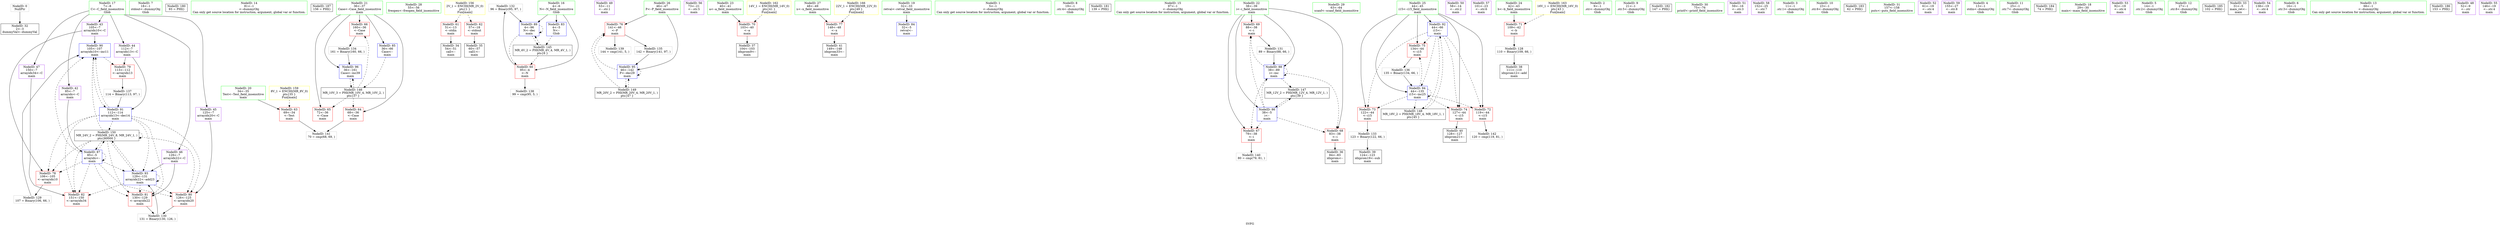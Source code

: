digraph "SVFG" {
	label="SVFG";

	Node0x561fa2351120 [shape=record,color=grey,label="{NodeID: 0\nNullPtr}"];
	Node0x561fa2351120 -> Node0x561fa2367810[style=solid];
	Node0x561fa236b7b0 [shape=record,color=blue,label="{NodeID: 90\n105\<--107\narrayidx10\<--inc11\nmain\n}"];
	Node0x561fa236b7b0 -> Node0x561fa236ae90[style=dashed];
	Node0x561fa236b7b0 -> Node0x561fa236b880[style=dashed];
	Node0x561fa2351760 [shape=record,color=green,label="{NodeID: 7\n18\<--1\nstdout\<--dummyObj\nGlob }"];
	Node0x561fa21c6b40 [shape=record,color=black,label="{NodeID: 180\n93 = PHI()\n}"];
	Node0x561fa23506e0 [shape=record,color=green,label="{NodeID: 14\n81\<--1\n\<--dummyObj\nCan only get source location for instruction, argument, global var or function.}"];
	Node0x561fa2380ad0 [shape=record,color=black,label="{NodeID: 187\n156 = PHI()\n}"];
	Node0x561fa2366e60 [shape=record,color=green,label="{NodeID: 21\n36\<--37\nCase\<--Case_field_insensitive\nmain\n}"];
	Node0x561fa2366e60 -> Node0x561fa236a260[style=solid];
	Node0x561fa2366e60 -> Node0x561fa236a330[style=solid];
	Node0x561fa2366e60 -> Node0x561fa236a400[style=solid];
	Node0x561fa2366e60 -> Node0x561fa236b3a0[style=solid];
	Node0x561fa2366e60 -> Node0x561fa2368540[style=solid];
	Node0x561fa2367410 [shape=record,color=green,label="{NodeID: 28\n55\<--56\nfreopen\<--freopen_field_insensitive\n}"];
	Node0x561fa2367ab0 [shape=record,color=black,label="{NodeID: 35\n60\<--57\ncall1\<--\nmain\n}"];
	Node0x561fa2368060 [shape=record,color=purple,label="{NodeID: 42\n85\<--7\narrayidx\<--C\nmain\n}"];
	Node0x561fa2368060 -> Node0x561fa236b540[style=solid];
	Node0x561fa236e2b0 [shape=record,color=grey,label="{NodeID: 132\n96 = Binary(95, 97, )\n}"];
	Node0x561fa236e2b0 -> Node0x561fa236b6e0[style=solid];
	Node0x561fa2369630 [shape=record,color=purple,label="{NodeID: 49\n53\<--11\n\<--.str.1\nmain\n}"];
	Node0x561fa236f500 [shape=record,color=grey,label="{NodeID: 139\n144 = cmp(141, 5, )\n}"];
	Node0x561fa2369be0 [shape=record,color=purple,label="{NodeID: 56\n73\<--21\n\<--.str.5\nmain\n}"];
	Node0x561fa23747d0 [shape=record,color=black,label="{NodeID: 146\nMR_10V_3 = PHI(MR_10V_4, MR_10V_2, )\npts\{37 \}\n}"];
	Node0x561fa23747d0 -> Node0x561fa236a260[style=dashed];
	Node0x561fa23747d0 -> Node0x561fa236a330[style=dashed];
	Node0x561fa23747d0 -> Node0x561fa236a400[style=dashed];
	Node0x561fa23747d0 -> Node0x561fa2368540[style=dashed];
	Node0x561fa236a190 [shape=record,color=red,label="{NodeID: 63\n69\<--34\n\<--Test\nmain\n}"];
	Node0x561fa236a190 -> Node0x561fa236f800[style=solid];
	Node0x561fa236a740 [shape=record,color=red,label="{NodeID: 70\n103\<--40\n\<--a\nmain\n}"];
	Node0x561fa236a740 -> Node0x561fa2367c50[style=solid];
	Node0x561fa236acf0 [shape=record,color=red,label="{NodeID: 77\n148\<--48\n\<--x\nmain\n}"];
	Node0x561fa236acf0 -> Node0x561fa2367f90[style=solid];
	Node0x561fa236b2d0 [shape=record,color=blue,label="{NodeID: 84\n32\<--5\nretval\<--\nmain\n}"];
	Node0x561fa234fe90 [shape=record,color=green,label="{NodeID: 1\n5\<--1\n\<--dummyObj\nCan only get source location for instruction, argument, global var or function.}"];
	Node0x561fa236b880 [shape=record,color=blue,label="{NodeID: 91\n112\<--114\narrayidx13\<--dec14\nmain\n}"];
	Node0x561fa236b880 -> Node0x561fa236adc0[style=dashed];
	Node0x561fa236b880 -> Node0x561fa236af60[style=dashed];
	Node0x561fa236b880 -> Node0x561fa236b030[style=dashed];
	Node0x561fa236b880 -> Node0x561fa236b100[style=dashed];
	Node0x561fa236b880 -> Node0x561fa236b7b0[style=dashed];
	Node0x561fa236b880 -> Node0x561fa236ba20[style=dashed];
	Node0x561fa236b880 -> Node0x561fa2375bd0[style=dashed];
	Node0x561fa2366590 [shape=record,color=green,label="{NodeID: 8\n19\<--1\n.str.4\<--dummyObj\nGlob }"];
	Node0x561fa2380110 [shape=record,color=black,label="{NodeID: 181\n139 = PHI()\n}"];
	Node0x561fa23507e0 [shape=record,color=green,label="{NodeID: 15\n97\<--1\n\<--dummyObj\nCan only get source location for instruction, argument, global var or function.}"];
	Node0x561fa2366f30 [shape=record,color=green,label="{NodeID: 22\n38\<--39\ni\<--i_field_insensitive\nmain\n}"];
	Node0x561fa2366f30 -> Node0x561fa236a4d0[style=solid];
	Node0x561fa2366f30 -> Node0x561fa236a5a0[style=solid];
	Node0x561fa2366f30 -> Node0x561fa236a670[style=solid];
	Node0x561fa2366f30 -> Node0x561fa236b470[style=solid];
	Node0x561fa2366f30 -> Node0x561fa236b610[style=solid];
	Node0x561fa2367510 [shape=record,color=green,label="{NodeID: 29\n63\<--64\nscanf\<--scanf_field_insensitive\n}"];
	Node0x561fa2367b80 [shape=record,color=black,label="{NodeID: 36\n84\<--83\nidxprom\<--\nmain\n}"];
	Node0x561fa2368130 [shape=record,color=purple,label="{NodeID: 43\n105\<--7\narrayidx10\<--C\nmain\n}"];
	Node0x561fa2368130 -> Node0x561fa236adc0[style=solid];
	Node0x561fa2368130 -> Node0x561fa236b7b0[style=solid];
	Node0x561fa2368d60 [shape=record,color=grey,label="{NodeID: 133\n123 = Binary(122, 66, )\n}"];
	Node0x561fa2368d60 -> Node0x561fa2367df0[style=solid];
	Node0x561fa2369700 [shape=record,color=purple,label="{NodeID: 50\n58\<--14\n\<--.str.2\nmain\n}"];
	Node0x561fa236f680 [shape=record,color=grey,label="{NodeID: 140\n80 = cmp(79, 81, )\n}"];
	Node0x561fa2369cb0 [shape=record,color=purple,label="{NodeID: 57\n101\<--23\n\<--.str.6\nmain\n}"];
	Node0x561fa2374cd0 [shape=record,color=black,label="{NodeID: 147\nMR_12V_2 = PHI(MR_12V_4, MR_12V_1, )\npts\{39 \}\n}"];
	Node0x561fa2374cd0 -> Node0x561fa236b470[style=dashed];
	Node0x561fa236a260 [shape=record,color=red,label="{NodeID: 64\n68\<--36\n\<--Case\nmain\n}"];
	Node0x561fa236a260 -> Node0x561fa236f800[style=solid];
	Node0x561fa236a810 [shape=record,color=red,label="{NodeID: 71\n109\<--42\n\<--b\nmain\n}"];
	Node0x561fa236a810 -> Node0x561fa236dcb0[style=solid];
	Node0x561fa236adc0 [shape=record,color=red,label="{NodeID: 78\n106\<--105\n\<--arrayidx10\nmain\n}"];
	Node0x561fa236adc0 -> Node0x561fa236de30[style=solid];
	Node0x561fa236b3a0 [shape=record,color=blue,label="{NodeID: 85\n36\<--66\nCase\<--\nmain\n}"];
	Node0x561fa236b3a0 -> Node0x561fa23747d0[style=dashed];
	Node0x561fa2350460 [shape=record,color=green,label="{NodeID: 2\n9\<--1\n.str\<--dummyObj\nGlob }"];
	Node0x561fa236b950 [shape=record,color=blue,label="{NodeID: 92\n44\<--66\ni15\<--\nmain\n}"];
	Node0x561fa236b950 -> Node0x561fa236a8e0[style=dashed];
	Node0x561fa236b950 -> Node0x561fa236a9b0[style=dashed];
	Node0x561fa236b950 -> Node0x561fa236aa80[style=dashed];
	Node0x561fa236b950 -> Node0x561fa236ab50[style=dashed];
	Node0x561fa236b950 -> Node0x561fa236baf0[style=dashed];
	Node0x561fa236b950 -> Node0x561fa23751d0[style=dashed];
	Node0x561fa2366620 [shape=record,color=green,label="{NodeID: 9\n21\<--1\n.str.5\<--dummyObj\nGlob }"];
	Node0x561fa2380210 [shape=record,color=black,label="{NodeID: 182\n147 = PHI()\n}"];
	Node0x561fa23508e0 [shape=record,color=green,label="{NodeID: 16\n4\<--6\nN\<--N_field_insensitive\nGlob }"];
	Node0x561fa23508e0 -> Node0x561fa2369f20[style=solid];
	Node0x561fa23508e0 -> Node0x561fa236b1d0[style=solid];
	Node0x561fa23508e0 -> Node0x561fa236b6e0[style=solid];
	Node0x561fa2367000 [shape=record,color=green,label="{NodeID: 23\n40\<--41\na\<--a_field_insensitive\nmain\n}"];
	Node0x561fa2367000 -> Node0x561fa236a740[style=solid];
	Node0x561fa2367610 [shape=record,color=green,label="{NodeID: 30\n75\<--76\nprintf\<--printf_field_insensitive\n}"];
	Node0x561fa2367c50 [shape=record,color=black,label="{NodeID: 37\n104\<--103\nidxprom9\<--\nmain\n}"];
	Node0x561fa2368200 [shape=record,color=purple,label="{NodeID: 44\n112\<--7\narrayidx13\<--C\nmain\n}"];
	Node0x561fa2368200 -> Node0x561fa236ae90[style=solid];
	Node0x561fa2368200 -> Node0x561fa236b880[style=solid];
	Node0x561fa2368ee0 [shape=record,color=grey,label="{NodeID: 134\n161 = Binary(160, 66, )\n}"];
	Node0x561fa2368ee0 -> Node0x561fa2368540[style=solid];
	Node0x561fa23697d0 [shape=record,color=purple,label="{NodeID: 51\n59\<--16\n\<--.str.3\nmain\n}"];
	Node0x561fa236f800 [shape=record,color=grey,label="{NodeID: 141\n70 = cmp(68, 69, )\n}"];
	Node0x561fa2369d80 [shape=record,color=purple,label="{NodeID: 58\n152\<--25\n\<--.str.7\nmain\n}"];
	Node0x561fa23751d0 [shape=record,color=black,label="{NodeID: 148\nMR_18V_2 = PHI(MR_18V_4, MR_18V_1, )\npts\{45 \}\n}"];
	Node0x561fa23751d0 -> Node0x561fa236b950[style=dashed];
	Node0x561fa236a330 [shape=record,color=red,label="{NodeID: 65\n72\<--36\n\<--Case\nmain\n}"];
	Node0x561fa236a8e0 [shape=record,color=red,label="{NodeID: 72\n119\<--44\n\<--i15\nmain\n}"];
	Node0x561fa236a8e0 -> Node0x561fa236f980[style=solid];
	Node0x561fa2378950 [shape=record,color=yellow,style=double,label="{NodeID: 162\n14V_1 = ENCHI(MR_14V_0)\npts\{41 \}\nFun[main]}"];
	Node0x561fa2378950 -> Node0x561fa236a740[style=dashed];
	Node0x561fa236ae90 [shape=record,color=red,label="{NodeID: 79\n113\<--112\n\<--arrayidx13\nmain\n}"];
	Node0x561fa236ae90 -> Node0x561fa2369360[style=solid];
	Node0x561fa236b470 [shape=record,color=blue,label="{NodeID: 86\n38\<--5\ni\<--\nmain\n}"];
	Node0x561fa236b470 -> Node0x561fa236a4d0[style=dashed];
	Node0x561fa236b470 -> Node0x561fa236a5a0[style=dashed];
	Node0x561fa236b470 -> Node0x561fa236a670[style=dashed];
	Node0x561fa236b470 -> Node0x561fa236b610[style=dashed];
	Node0x561fa236b470 -> Node0x561fa2374cd0[style=dashed];
	Node0x561fa23504f0 [shape=record,color=green,label="{NodeID: 3\n11\<--1\n.str.1\<--dummyObj\nGlob }"];
	Node0x561fa236ba20 [shape=record,color=blue,label="{NodeID: 93\n129\<--131\narrayidx22\<--add23\nmain\n}"];
	Node0x561fa236ba20 -> Node0x561fa236af60[style=dashed];
	Node0x561fa236ba20 -> Node0x561fa236b030[style=dashed];
	Node0x561fa236ba20 -> Node0x561fa236b100[style=dashed];
	Node0x561fa236ba20 -> Node0x561fa236ba20[style=dashed];
	Node0x561fa236ba20 -> Node0x561fa2375bd0[style=dashed];
	Node0x561fa23666f0 [shape=record,color=green,label="{NodeID: 10\n23\<--1\n.str.6\<--dummyObj\nGlob }"];
	Node0x561fa2380700 [shape=record,color=black,label="{NodeID: 183\n62 = PHI()\n}"];
	Node0x561fa2366b70 [shape=record,color=green,label="{NodeID: 17\n7\<--8\nC\<--C_field_insensitive\nGlob }"];
	Node0x561fa2366b70 -> Node0x561fa2368060[style=solid];
	Node0x561fa2366b70 -> Node0x561fa2368130[style=solid];
	Node0x561fa2366b70 -> Node0x561fa2368200[style=solid];
	Node0x561fa2366b70 -> Node0x561fa23682d0[style=solid];
	Node0x561fa2366b70 -> Node0x561fa23683a0[style=solid];
	Node0x561fa2366b70 -> Node0x561fa2368470[style=solid];
	Node0x561fa23670d0 [shape=record,color=green,label="{NodeID: 24\n42\<--43\nb\<--b_field_insensitive\nmain\n}"];
	Node0x561fa23670d0 -> Node0x561fa236a810[style=solid];
	Node0x561fa2367710 [shape=record,color=green,label="{NodeID: 31\n157\<--158\nputs\<--puts_field_insensitive\n}"];
	Node0x561fa2367d20 [shape=record,color=black,label="{NodeID: 38\n111\<--110\nidxprom12\<--add\nmain\n}"];
	Node0x561fa236dcb0 [shape=record,color=grey,label="{NodeID: 128\n110 = Binary(109, 66, )\n}"];
	Node0x561fa236dcb0 -> Node0x561fa2367d20[style=solid];
	Node0x561fa23682d0 [shape=record,color=purple,label="{NodeID: 45\n125\<--7\narrayidx20\<--C\nmain\n}"];
	Node0x561fa23682d0 -> Node0x561fa236af60[style=solid];
	Node0x561fa2369060 [shape=record,color=grey,label="{NodeID: 135\n142 = Binary(141, 97, )\n}"];
	Node0x561fa2369060 -> Node0x561fa236bbc0[style=solid];
	Node0x561fa23698a0 [shape=record,color=purple,label="{NodeID: 52\n61\<--19\n\<--.str.4\nmain\n}"];
	Node0x561fa236f980 [shape=record,color=grey,label="{NodeID: 142\n120 = cmp(119, 81, )\n}"];
	Node0x561fa2369e50 [shape=record,color=purple,label="{NodeID: 59\n155\<--27\n\<--.str.8\nmain\n}"];
	Node0x561fa23756d0 [shape=record,color=black,label="{NodeID: 149\nMR_20V_2 = PHI(MR_20V_4, MR_20V_1, )\npts\{47 \}\n}"];
	Node0x561fa23756d0 -> Node0x561fa236ac20[style=dashed];
	Node0x561fa23756d0 -> Node0x561fa236bbc0[style=dashed];
	Node0x561fa236a400 [shape=record,color=red,label="{NodeID: 66\n160\<--36\n\<--Case\nmain\n}"];
	Node0x561fa236a400 -> Node0x561fa2368ee0[style=solid];
	Node0x561fa23779d0 [shape=record,color=yellow,style=double,label="{NodeID: 156\n2V_1 = ENCHI(MR_2V_0)\npts\{1 \}\nFun[main]}"];
	Node0x561fa23779d0 -> Node0x561fa2369ff0[style=dashed];
	Node0x561fa23779d0 -> Node0x561fa236a0c0[style=dashed];
	Node0x561fa236a9b0 [shape=record,color=red,label="{NodeID: 73\n122\<--44\n\<--i15\nmain\n}"];
	Node0x561fa236a9b0 -> Node0x561fa2368d60[style=solid];
	Node0x561fa2378a30 [shape=record,color=yellow,style=double,label="{NodeID: 163\n16V_1 = ENCHI(MR_16V_0)\npts\{43 \}\nFun[main]}"];
	Node0x561fa2378a30 -> Node0x561fa236a810[style=dashed];
	Node0x561fa236af60 [shape=record,color=red,label="{NodeID: 80\n126\<--125\n\<--arrayidx20\nmain\n}"];
	Node0x561fa236af60 -> Node0x561fa236dfb0[style=solid];
	Node0x561fa236b540 [shape=record,color=blue,label="{NodeID: 87\n85\<--5\narrayidx\<--\nmain\n}"];
	Node0x561fa236b540 -> Node0x561fa236adc0[style=dashed];
	Node0x561fa236b540 -> Node0x561fa236af60[style=dashed];
	Node0x561fa236b540 -> Node0x561fa236b030[style=dashed];
	Node0x561fa236b540 -> Node0x561fa236b100[style=dashed];
	Node0x561fa236b540 -> Node0x561fa236b540[style=dashed];
	Node0x561fa236b540 -> Node0x561fa236b7b0[style=dashed];
	Node0x561fa236b540 -> Node0x561fa236ba20[style=dashed];
	Node0x561fa236b540 -> Node0x561fa2375bd0[style=dashed];
	Node0x561fa2366250 [shape=record,color=green,label="{NodeID: 4\n13\<--1\nstdin\<--dummyObj\nGlob }"];
	Node0x561fa236baf0 [shape=record,color=blue,label="{NodeID: 94\n44\<--135\ni15\<--inc25\nmain\n}"];
	Node0x561fa236baf0 -> Node0x561fa236a8e0[style=dashed];
	Node0x561fa236baf0 -> Node0x561fa236a9b0[style=dashed];
	Node0x561fa236baf0 -> Node0x561fa236aa80[style=dashed];
	Node0x561fa236baf0 -> Node0x561fa236ab50[style=dashed];
	Node0x561fa236baf0 -> Node0x561fa236baf0[style=dashed];
	Node0x561fa236baf0 -> Node0x561fa23751d0[style=dashed];
	Node0x561fa234ffe0 [shape=record,color=green,label="{NodeID: 11\n25\<--1\n.str.7\<--dummyObj\nGlob }"];
	Node0x561fa23807d0 [shape=record,color=black,label="{NodeID: 184\n74 = PHI()\n}"];
	Node0x561fa2366c00 [shape=record,color=green,label="{NodeID: 18\n29\<--30\nmain\<--main_field_insensitive\n}"];
	Node0x561fa23671a0 [shape=record,color=green,label="{NodeID: 25\n44\<--45\ni15\<--i15_field_insensitive\nmain\n}"];
	Node0x561fa23671a0 -> Node0x561fa236a8e0[style=solid];
	Node0x561fa23671a0 -> Node0x561fa236a9b0[style=solid];
	Node0x561fa23671a0 -> Node0x561fa236aa80[style=solid];
	Node0x561fa23671a0 -> Node0x561fa236ab50[style=solid];
	Node0x561fa23671a0 -> Node0x561fa236b950[style=solid];
	Node0x561fa23671a0 -> Node0x561fa236baf0[style=solid];
	Node0x561fa2367810 [shape=record,color=black,label="{NodeID: 32\n2\<--3\ndummyVal\<--dummyVal\n}"];
	Node0x561fa2367df0 [shape=record,color=black,label="{NodeID: 39\n124\<--123\nidxprom19\<--sub\nmain\n}"];
	Node0x561fa236de30 [shape=record,color=grey,label="{NodeID: 129\n107 = Binary(106, 66, )\n}"];
	Node0x561fa236de30 -> Node0x561fa236b7b0[style=solid];
	Node0x561fa23683a0 [shape=record,color=purple,label="{NodeID: 46\n129\<--7\narrayidx22\<--C\nmain\n}"];
	Node0x561fa23683a0 -> Node0x561fa236b030[style=solid];
	Node0x561fa23683a0 -> Node0x561fa236ba20[style=solid];
	Node0x561fa23691e0 [shape=record,color=grey,label="{NodeID: 136\n135 = Binary(134, 66, )\n}"];
	Node0x561fa23691e0 -> Node0x561fa236baf0[style=solid];
	Node0x561fa2369970 [shape=record,color=purple,label="{NodeID: 53\n92\<--19\n\<--.str.4\nmain\n}"];
	Node0x561fa2369f20 [shape=record,color=red,label="{NodeID: 60\n95\<--4\n\<--N\nmain\n}"];
	Node0x561fa2369f20 -> Node0x561fa236e2b0[style=solid];
	Node0x561fa2369f20 -> Node0x561fa236f400[style=solid];
	Node0x561fa2375bd0 [shape=record,color=black,label="{NodeID: 150\nMR_24V_2 = PHI(MR_24V_8, MR_24V_1, )\npts\{80000 \}\n}"];
	Node0x561fa2375bd0 -> Node0x561fa236adc0[style=dashed];
	Node0x561fa2375bd0 -> Node0x561fa236af60[style=dashed];
	Node0x561fa2375bd0 -> Node0x561fa236b030[style=dashed];
	Node0x561fa2375bd0 -> Node0x561fa236b100[style=dashed];
	Node0x561fa2375bd0 -> Node0x561fa236b540[style=dashed];
	Node0x561fa2375bd0 -> Node0x561fa236b7b0[style=dashed];
	Node0x561fa2375bd0 -> Node0x561fa236ba20[style=dashed];
	Node0x561fa2375bd0 -> Node0x561fa2375bd0[style=dashed];
	Node0x561fa236a4d0 [shape=record,color=red,label="{NodeID: 67\n79\<--38\n\<--i\nmain\n}"];
	Node0x561fa236a4d0 -> Node0x561fa236f680[style=solid];
	Node0x561fa236aa80 [shape=record,color=red,label="{NodeID: 74\n127\<--44\n\<--i15\nmain\n}"];
	Node0x561fa236aa80 -> Node0x561fa2367ec0[style=solid];
	Node0x561fa236b030 [shape=record,color=red,label="{NodeID: 81\n130\<--129\n\<--arrayidx22\nmain\n}"];
	Node0x561fa236b030 -> Node0x561fa236dfb0[style=solid];
	Node0x561fa236b610 [shape=record,color=blue,label="{NodeID: 88\n38\<--89\ni\<--inc\nmain\n}"];
	Node0x561fa236b610 -> Node0x561fa236a4d0[style=dashed];
	Node0x561fa236b610 -> Node0x561fa236a5a0[style=dashed];
	Node0x561fa236b610 -> Node0x561fa236a670[style=dashed];
	Node0x561fa236b610 -> Node0x561fa236b610[style=dashed];
	Node0x561fa236b610 -> Node0x561fa2374cd0[style=dashed];
	Node0x561fa23662e0 [shape=record,color=green,label="{NodeID: 5\n14\<--1\n.str.2\<--dummyObj\nGlob }"];
	Node0x561fa236bbc0 [shape=record,color=blue,label="{NodeID: 95\n46\<--142\nP\<--dec29\nmain\n}"];
	Node0x561fa236bbc0 -> Node0x561fa236ac20[style=dashed];
	Node0x561fa236bbc0 -> Node0x561fa236bbc0[style=dashed];
	Node0x561fa236bbc0 -> Node0x561fa23756d0[style=dashed];
	Node0x561fa23500b0 [shape=record,color=green,label="{NodeID: 12\n27\<--1\n.str.8\<--dummyObj\nGlob }"];
	Node0x561fa23808d0 [shape=record,color=black,label="{NodeID: 185\n102 = PHI()\n}"];
	Node0x561fa2366cc0 [shape=record,color=green,label="{NodeID: 19\n32\<--33\nretval\<--retval_field_insensitive\nmain\n}"];
	Node0x561fa2366cc0 -> Node0x561fa236b2d0[style=solid];
	Node0x561fa2367270 [shape=record,color=green,label="{NodeID: 26\n46\<--47\nP\<--P_field_insensitive\nmain\n}"];
	Node0x561fa2367270 -> Node0x561fa236ac20[style=solid];
	Node0x561fa2367270 -> Node0x561fa236bbc0[style=solid];
	Node0x561fa2367910 [shape=record,color=black,label="{NodeID: 33\n31\<--5\nmain_ret\<--\nmain\n}"];
	Node0x561fa2367ec0 [shape=record,color=black,label="{NodeID: 40\n128\<--127\nidxprom21\<--\nmain\n}"];
	Node0x561fa236dfb0 [shape=record,color=grey,label="{NodeID: 130\n131 = Binary(130, 126, )\n}"];
	Node0x561fa236dfb0 -> Node0x561fa236ba20[style=solid];
	Node0x561fa2368470 [shape=record,color=purple,label="{NodeID: 47\n150\<--7\narrayidx34\<--C\nmain\n}"];
	Node0x561fa2368470 -> Node0x561fa236b100[style=solid];
	Node0x561fa2369360 [shape=record,color=grey,label="{NodeID: 137\n114 = Binary(113, 97, )\n}"];
	Node0x561fa2369360 -> Node0x561fa236b880[style=solid];
	Node0x561fa2369a40 [shape=record,color=purple,label="{NodeID: 54\n138\<--19\n\<--.str.4\nmain\n}"];
	Node0x561fa2369ff0 [shape=record,color=red,label="{NodeID: 61\n51\<--13\n\<--stdin\nmain\n}"];
	Node0x561fa2369ff0 -> Node0x561fa23679e0[style=solid];
	Node0x561fa236a5a0 [shape=record,color=red,label="{NodeID: 68\n83\<--38\n\<--i\nmain\n}"];
	Node0x561fa236a5a0 -> Node0x561fa2367b80[style=solid];
	Node0x561fa236ab50 [shape=record,color=red,label="{NodeID: 75\n134\<--44\n\<--i15\nmain\n}"];
	Node0x561fa236ab50 -> Node0x561fa23691e0[style=solid];
	Node0x561fa236b100 [shape=record,color=red,label="{NodeID: 82\n151\<--150\n\<--arrayidx34\nmain\n}"];
	Node0x561fa236b6e0 [shape=record,color=blue,label="{NodeID: 89\n4\<--96\nN\<--dec\nmain\n}"];
	Node0x561fa236b6e0 -> Node0x561fa2369f20[style=dashed];
	Node0x561fa236b6e0 -> Node0x561fa236b6e0[style=dashed];
	Node0x561fa236b6e0 -> Node0x561fa23742d0[style=dashed];
	Node0x561fa23516d0 [shape=record,color=green,label="{NodeID: 6\n16\<--1\n.str.3\<--dummyObj\nGlob }"];
	Node0x561fa2368540 [shape=record,color=blue,label="{NodeID: 96\n36\<--161\nCase\<--inc39\nmain\n}"];
	Node0x561fa2368540 -> Node0x561fa23747d0[style=dashed];
	Node0x561fa23505e0 [shape=record,color=green,label="{NodeID: 13\n66\<--1\n\<--dummyObj\nCan only get source location for instruction, argument, global var or function.}"];
	Node0x561fa23809d0 [shape=record,color=black,label="{NodeID: 186\n153 = PHI()\n}"];
	Node0x561fa2366d90 [shape=record,color=green,label="{NodeID: 20\n34\<--35\nTest\<--Test_field_insensitive\nmain\n}"];
	Node0x561fa2366d90 -> Node0x561fa236a190[style=solid];
	Node0x561fa2367340 [shape=record,color=green,label="{NodeID: 27\n48\<--49\nx\<--x_field_insensitive\nmain\n}"];
	Node0x561fa2367340 -> Node0x561fa236acf0[style=solid];
	Node0x561fa23679e0 [shape=record,color=black,label="{NodeID: 34\n54\<--51\ncall\<--\nmain\n}"];
	Node0x561fa2367f90 [shape=record,color=black,label="{NodeID: 41\n149\<--148\nidxprom33\<--\nmain\n}"];
	Node0x561fa236e130 [shape=record,color=grey,label="{NodeID: 131\n89 = Binary(88, 66, )\n}"];
	Node0x561fa236e130 -> Node0x561fa236b610[style=solid];
	Node0x561fa2369560 [shape=record,color=purple,label="{NodeID: 48\n52\<--9\n\<--.str\nmain\n}"];
	Node0x561fa236f400 [shape=record,color=grey,label="{NodeID: 138\n99 = cmp(95, 5, )\n}"];
	Node0x561fa2369b10 [shape=record,color=purple,label="{NodeID: 55\n146\<--19\n\<--.str.4\nmain\n}"];
	Node0x561fa23742d0 [shape=record,color=black,label="{NodeID: 145\nMR_4V_2 = PHI(MR_4V_4, MR_4V_1, )\npts\{6 \}\n}"];
	Node0x561fa23742d0 -> Node0x561fa2369f20[style=dashed];
	Node0x561fa23742d0 -> Node0x561fa236b6e0[style=dashed];
	Node0x561fa236a0c0 [shape=record,color=red,label="{NodeID: 62\n57\<--18\n\<--stdout\nmain\n}"];
	Node0x561fa236a0c0 -> Node0x561fa2367ab0[style=solid];
	Node0x561fa236a670 [shape=record,color=red,label="{NodeID: 69\n88\<--38\n\<--i\nmain\n}"];
	Node0x561fa236a670 -> Node0x561fa236e130[style=solid];
	Node0x561fa23786b0 [shape=record,color=yellow,style=double,label="{NodeID: 159\n8V_1 = ENCHI(MR_8V_0)\npts\{35 \}\nFun[main]}"];
	Node0x561fa23786b0 -> Node0x561fa236a190[style=dashed];
	Node0x561fa236ac20 [shape=record,color=red,label="{NodeID: 76\n141\<--46\n\<--P\nmain\n}"];
	Node0x561fa236ac20 -> Node0x561fa2369060[style=solid];
	Node0x561fa236ac20 -> Node0x561fa236f500[style=solid];
	Node0x561fa2378cd0 [shape=record,color=yellow,style=double,label="{NodeID: 166\n22V_1 = ENCHI(MR_22V_0)\npts\{49 \}\nFun[main]}"];
	Node0x561fa2378cd0 -> Node0x561fa236acf0[style=dashed];
	Node0x561fa236b1d0 [shape=record,color=blue,label="{NodeID: 83\n4\<--5\nN\<--\nGlob }"];
	Node0x561fa236b1d0 -> Node0x561fa23742d0[style=dashed];
}
